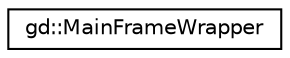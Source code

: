 digraph "Graphical Class Hierarchy"
{
  edge [fontname="Helvetica",fontsize="10",labelfontname="Helvetica",labelfontsize="10"];
  node [fontname="Helvetica",fontsize="10",shape=record];
  rankdir="LR";
  Node1 [label="gd::MainFrameWrapper",height=0.2,width=0.4,color="black", fillcolor="white", style="filled",URL="$classgd_1_1_main_frame_wrapper.html",tooltip="Provides access to some specific features or members of the IDE. "];
}
